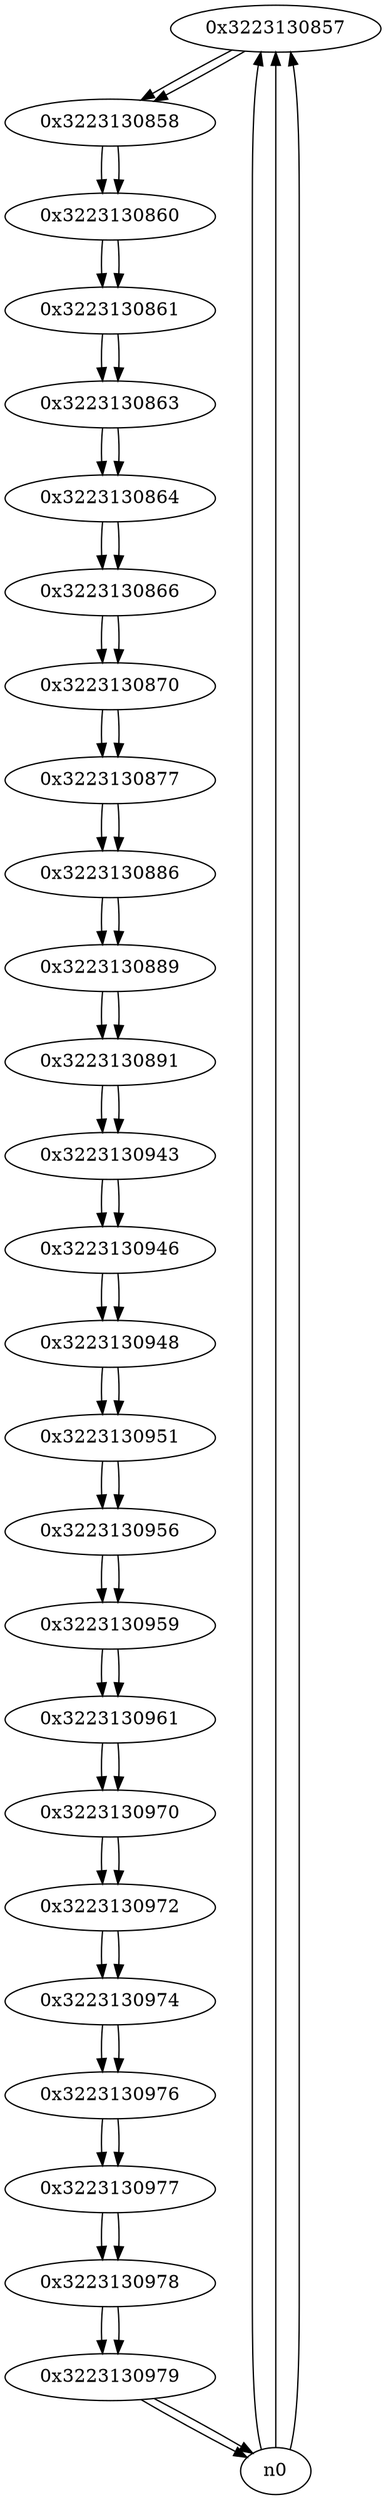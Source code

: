 digraph G{
/* nodes */
  n1 [label="0x3223130857"]
  n2 [label="0x3223130858"]
  n3 [label="0x3223130860"]
  n4 [label="0x3223130861"]
  n5 [label="0x3223130863"]
  n6 [label="0x3223130864"]
  n7 [label="0x3223130866"]
  n8 [label="0x3223130870"]
  n9 [label="0x3223130877"]
  n10 [label="0x3223130886"]
  n11 [label="0x3223130889"]
  n12 [label="0x3223130891"]
  n13 [label="0x3223130943"]
  n14 [label="0x3223130946"]
  n15 [label="0x3223130948"]
  n16 [label="0x3223130951"]
  n17 [label="0x3223130956"]
  n18 [label="0x3223130959"]
  n19 [label="0x3223130961"]
  n20 [label="0x3223130970"]
  n21 [label="0x3223130972"]
  n22 [label="0x3223130974"]
  n23 [label="0x3223130976"]
  n24 [label="0x3223130977"]
  n25 [label="0x3223130978"]
  n26 [label="0x3223130979"]
/* edges */
n1 -> n2;
n0 -> n1;
n0 -> n1;
n0 -> n1;
n2 -> n3;
n1 -> n2;
n3 -> n4;
n2 -> n3;
n4 -> n5;
n3 -> n4;
n5 -> n6;
n4 -> n5;
n6 -> n7;
n5 -> n6;
n7 -> n8;
n6 -> n7;
n8 -> n9;
n7 -> n8;
n9 -> n10;
n8 -> n9;
n10 -> n11;
n9 -> n10;
n11 -> n12;
n10 -> n11;
n12 -> n13;
n11 -> n12;
n13 -> n14;
n12 -> n13;
n14 -> n15;
n13 -> n14;
n15 -> n16;
n14 -> n15;
n16 -> n17;
n15 -> n16;
n17 -> n18;
n16 -> n17;
n18 -> n19;
n17 -> n18;
n19 -> n20;
n18 -> n19;
n20 -> n21;
n19 -> n20;
n21 -> n22;
n20 -> n21;
n22 -> n23;
n21 -> n22;
n23 -> n24;
n22 -> n23;
n24 -> n25;
n23 -> n24;
n25 -> n26;
n24 -> n25;
n26 -> n0;
n26 -> n0;
n25 -> n26;
}
